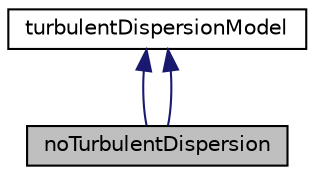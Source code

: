 digraph "noTurbulentDispersion"
{
  bgcolor="transparent";
  edge [fontname="Helvetica",fontsize="10",labelfontname="Helvetica",labelfontsize="10"];
  node [fontname="Helvetica",fontsize="10",shape=record];
  Node1 [label="noTurbulentDispersion",height=0.2,width=0.4,color="black", fillcolor="grey75", style="filled", fontcolor="black"];
  Node2 -> Node1 [dir="back",color="midnightblue",fontsize="10",style="solid",fontname="Helvetica"];
  Node2 [label="turbulentDispersionModel",height=0.2,width=0.4,color="black",URL="$a02686.html"];
  Node2 -> Node1 [dir="back",color="midnightblue",fontsize="10",style="solid",fontname="Helvetica"];
}
